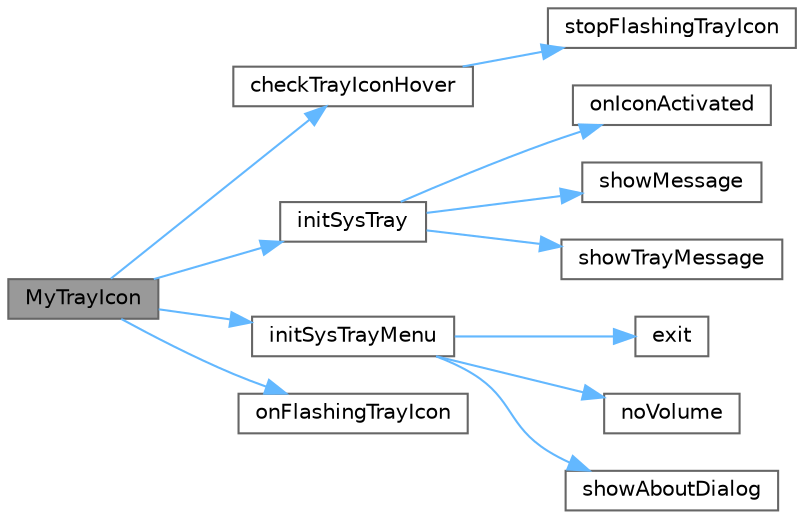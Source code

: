 digraph "MyTrayIcon"
{
 // LATEX_PDF_SIZE
  bgcolor="transparent";
  edge [fontname=Helvetica,fontsize=10,labelfontname=Helvetica,labelfontsize=10];
  node [fontname=Helvetica,fontsize=10,shape=box,height=0.2,width=0.4];
  rankdir="LR";
  Node1 [id="Node000001",label="MyTrayIcon",height=0.2,width=0.4,color="gray40", fillcolor="grey60", style="filled", fontcolor="black",tooltip="构造函数，初始化系统托盘图标"];
  Node1 -> Node2 [id="edge1_Node000001_Node000002",color="steelblue1",style="solid",tooltip=" "];
  Node2 [id="Node000002",label="checkTrayIconHover",height=0.2,width=0.4,color="grey40", fillcolor="white", style="filled",URL="$class_my_tray_icon.html#a5126fc9ad7ea27324d6cbd6f514f2708",tooltip="检查鼠标是否悬停在托盘图标上"];
  Node2 -> Node3 [id="edge2_Node000002_Node000003",color="steelblue1",style="solid",tooltip=" "];
  Node3 [id="Node000003",label="stopFlashingTrayIcon",height=0.2,width=0.4,color="grey40", fillcolor="white", style="filled",URL="$class_my_tray_icon.html#a08fef395b5141b2c62afda74babfc567",tooltip="停止托盘图标闪烁"];
  Node1 -> Node4 [id="edge3_Node000001_Node000004",color="steelblue1",style="solid",tooltip=" "];
  Node4 [id="Node000004",label="initSysTray",height=0.2,width=0.4,color="grey40", fillcolor="white", style="filled",URL="$class_my_tray_icon.html#aacd54dac72f26338b0a05b8a69d2e24d",tooltip="初始化系统托盘图标"];
  Node4 -> Node5 [id="edge4_Node000004_Node000005",color="steelblue1",style="solid",tooltip=" "];
  Node5 [id="Node000005",label="onIconActivated",height=0.2,width=0.4,color="grey40", fillcolor="white", style="filled",URL="$class_my_tray_icon.html#ab30bcc2302aa259d4423286f363fe7cb",tooltip="处理托盘图标激活事件"];
  Node4 -> Node6 [id="edge5_Node000004_Node000006",color="steelblue1",style="solid",tooltip=" "];
  Node6 [id="Node000006",label="showMessage",height=0.2,width=0.4,color="grey40", fillcolor="white", style="filled",URL="$class_my_tray_icon.html#a4736fcaa49db73e4417865d8bae0e545",tooltip="显示系统托盘消息框"];
  Node4 -> Node7 [id="edge6_Node000004_Node000007",color="steelblue1",style="solid",tooltip=" "];
  Node7 [id="Node000007",label="showTrayMessage",height=0.2,width=0.4,color="grey40", fillcolor="white", style="filled",URL="$class_my_tray_icon.html#a32426b3cc0655e2d9cd9b0ffe6c008b9",tooltip="显示托盘消息信号"];
  Node1 -> Node8 [id="edge7_Node000001_Node000008",color="steelblue1",style="solid",tooltip=" "];
  Node8 [id="Node000008",label="initSysTrayMenu",height=0.2,width=0.4,color="grey40", fillcolor="white", style="filled",URL="$class_my_tray_icon.html#aa6f65def078ac46035228551fe4cc5d0",tooltip="初始化系统托盘菜单"];
  Node8 -> Node9 [id="edge8_Node000008_Node000009",color="steelblue1",style="solid",tooltip=" "];
  Node9 [id="Node000009",label="exit",height=0.2,width=0.4,color="grey40", fillcolor="white", style="filled",URL="$class_my_tray_icon.html#a358d2e2397ca11ccd17553e3c40e7901",tooltip="退出信号，通知程序退出"];
  Node8 -> Node10 [id="edge9_Node000008_Node000010",color="steelblue1",style="solid",tooltip=" "];
  Node10 [id="Node000010",label="noVolume",height=0.2,width=0.4,color="grey40", fillcolor="white", style="filled",URL="$class_my_tray_icon.html#a6e14961f3e60024b82639178d7c95af1",tooltip="音量开关信号"];
  Node8 -> Node11 [id="edge10_Node000008_Node000011",color="steelblue1",style="solid",tooltip=" "];
  Node11 [id="Node000011",label="showAboutDialog",height=0.2,width=0.4,color="grey40", fillcolor="white", style="filled",URL="$class_my_tray_icon.html#ab65bff687e0edbf81a648e97c897a250",tooltip="显示关于对话框信号"];
  Node1 -> Node12 [id="edge11_Node000001_Node000012",color="steelblue1",style="solid",tooltip=" "];
  Node12 [id="Node000012",label="onFlashingTrayIcon",height=0.2,width=0.4,color="grey40", fillcolor="white", style="filled",URL="$class_my_tray_icon.html#a7782db0bb28d0eb69bda3843afbf5592",tooltip="处理托盘图标闪烁逻辑"];
}
